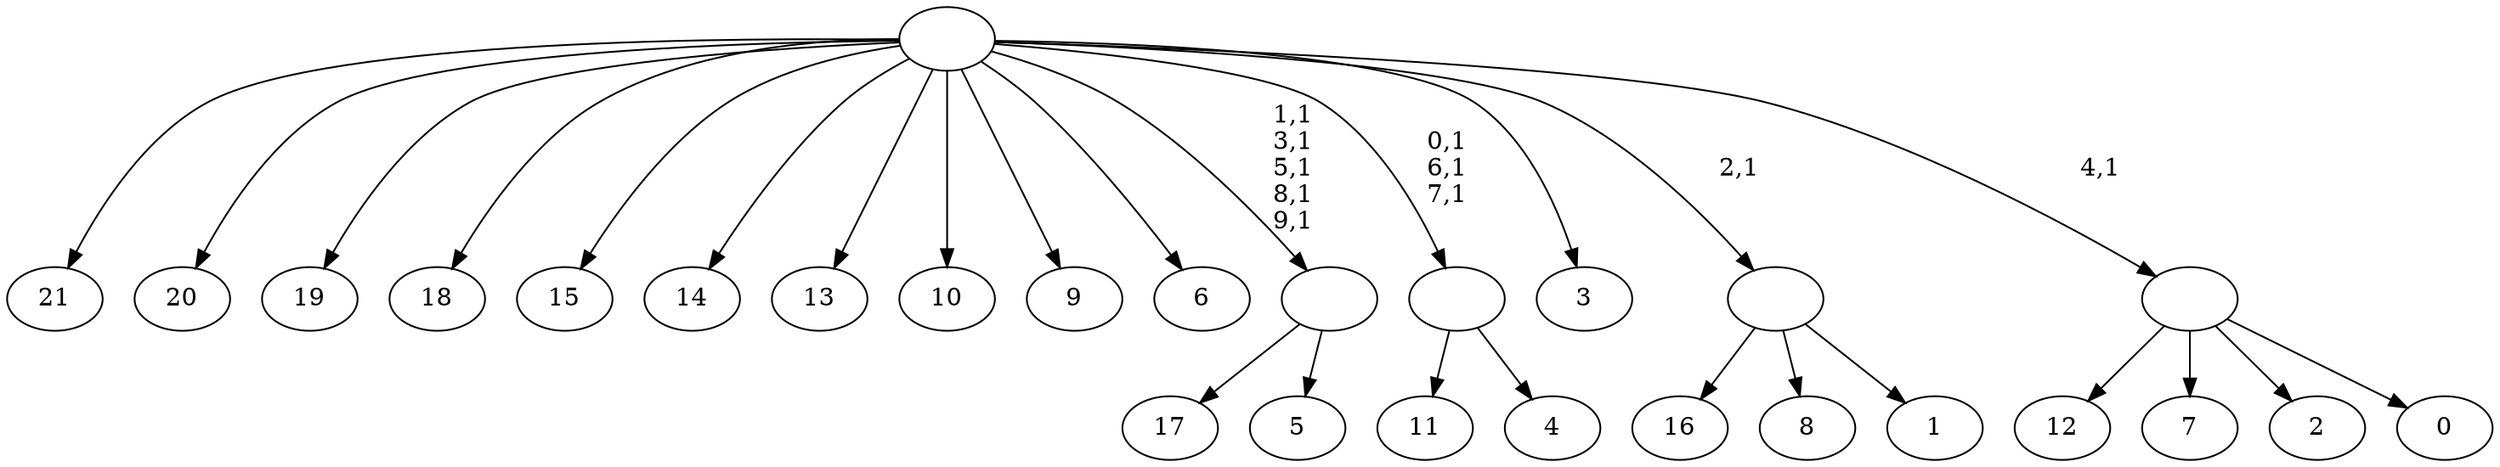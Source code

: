 digraph T {
	32 [label="21"]
	31 [label="20"]
	30 [label="19"]
	29 [label="18"]
	28 [label="17"]
	27 [label="16"]
	26 [label="15"]
	25 [label="14"]
	24 [label="13"]
	23 [label="12"]
	22 [label="11"]
	21 [label="10"]
	20 [label="9"]
	19 [label="8"]
	18 [label="7"]
	17 [label="6"]
	16 [label="5"]
	15 [label=""]
	10 [label="4"]
	9 [label=""]
	6 [label="3"]
	5 [label="2"]
	4 [label="1"]
	3 [label=""]
	2 [label="0"]
	1 [label=""]
	0 [label=""]
	15 -> 28 [label=""]
	15 -> 16 [label=""]
	9 -> 22 [label=""]
	9 -> 10 [label=""]
	3 -> 27 [label=""]
	3 -> 19 [label=""]
	3 -> 4 [label=""]
	1 -> 23 [label=""]
	1 -> 18 [label=""]
	1 -> 5 [label=""]
	1 -> 2 [label=""]
	0 -> 9 [label="0,1\n6,1\n7,1"]
	0 -> 15 [label="1,1\n3,1\n5,1\n8,1\n9,1"]
	0 -> 32 [label=""]
	0 -> 31 [label=""]
	0 -> 30 [label=""]
	0 -> 29 [label=""]
	0 -> 26 [label=""]
	0 -> 25 [label=""]
	0 -> 24 [label=""]
	0 -> 21 [label=""]
	0 -> 20 [label=""]
	0 -> 17 [label=""]
	0 -> 6 [label=""]
	0 -> 3 [label="2,1"]
	0 -> 1 [label="4,1"]
}

